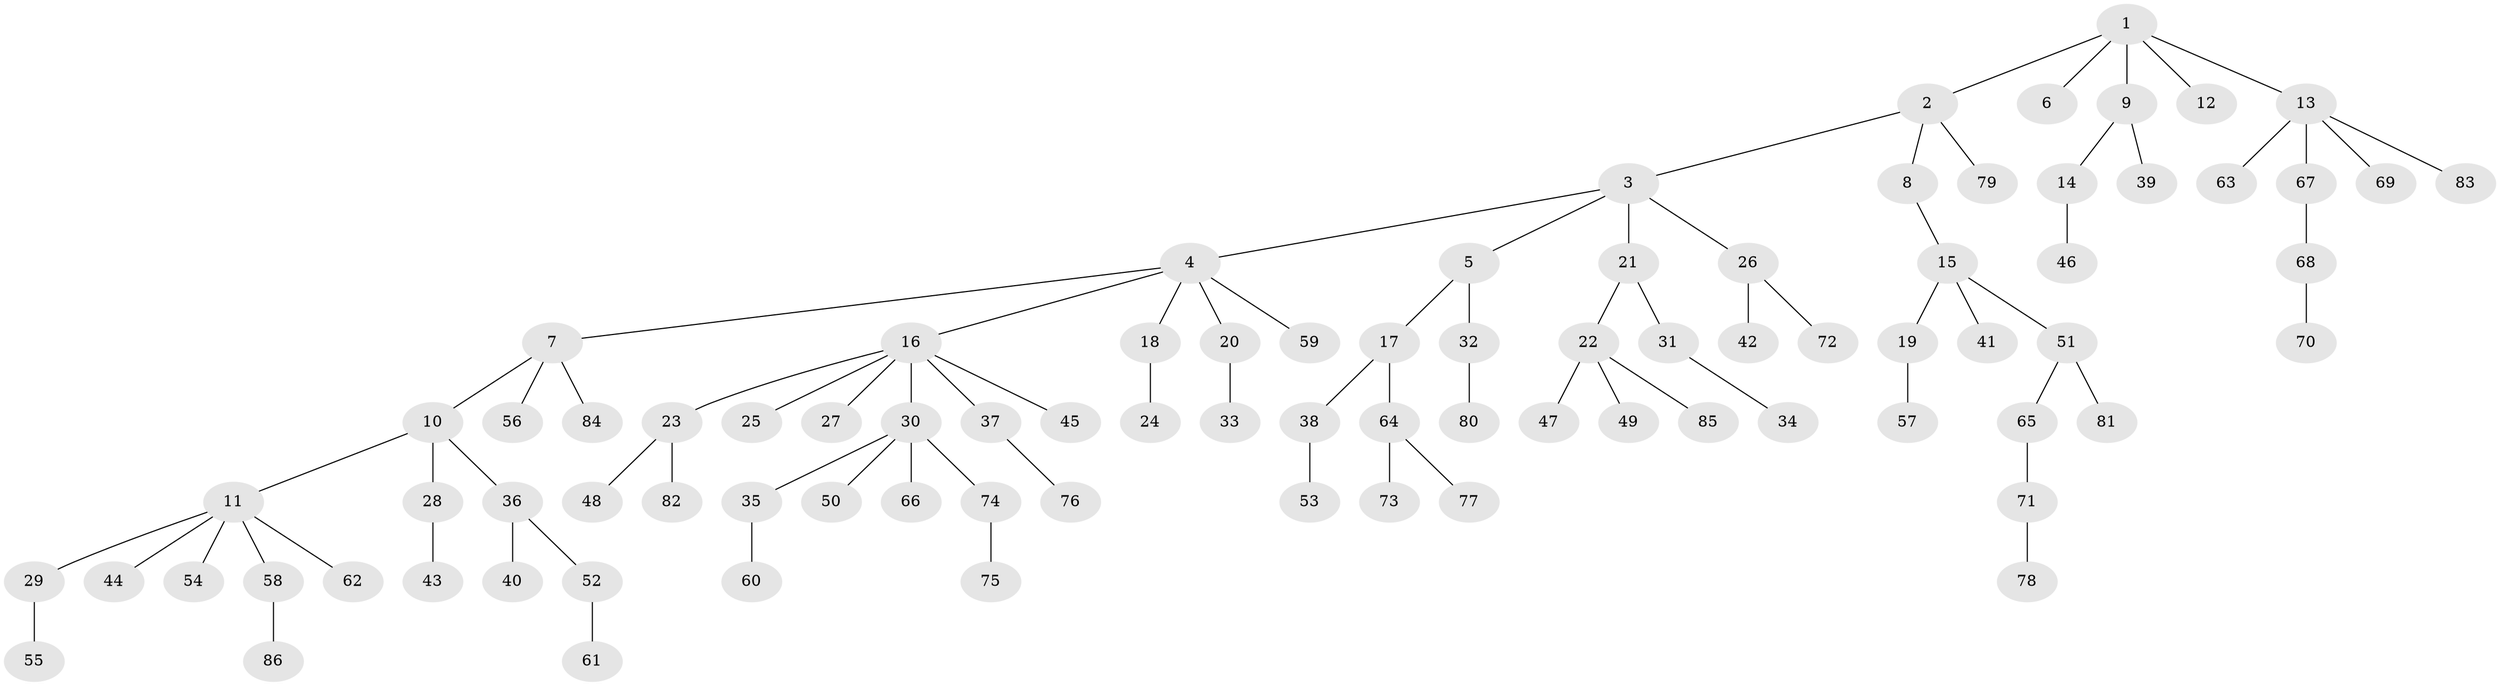 // coarse degree distribution, {8: 0.015873015873015872, 3: 0.07936507936507936, 5: 0.047619047619047616, 11: 0.015873015873015872, 4: 0.047619047619047616, 1: 0.5873015873015873, 2: 0.20634920634920634}
// Generated by graph-tools (version 1.1) at 2025/42/03/06/25 10:42:04]
// undirected, 86 vertices, 85 edges
graph export_dot {
graph [start="1"]
  node [color=gray90,style=filled];
  1;
  2;
  3;
  4;
  5;
  6;
  7;
  8;
  9;
  10;
  11;
  12;
  13;
  14;
  15;
  16;
  17;
  18;
  19;
  20;
  21;
  22;
  23;
  24;
  25;
  26;
  27;
  28;
  29;
  30;
  31;
  32;
  33;
  34;
  35;
  36;
  37;
  38;
  39;
  40;
  41;
  42;
  43;
  44;
  45;
  46;
  47;
  48;
  49;
  50;
  51;
  52;
  53;
  54;
  55;
  56;
  57;
  58;
  59;
  60;
  61;
  62;
  63;
  64;
  65;
  66;
  67;
  68;
  69;
  70;
  71;
  72;
  73;
  74;
  75;
  76;
  77;
  78;
  79;
  80;
  81;
  82;
  83;
  84;
  85;
  86;
  1 -- 2;
  1 -- 6;
  1 -- 9;
  1 -- 12;
  1 -- 13;
  2 -- 3;
  2 -- 8;
  2 -- 79;
  3 -- 4;
  3 -- 5;
  3 -- 21;
  3 -- 26;
  4 -- 7;
  4 -- 16;
  4 -- 18;
  4 -- 20;
  4 -- 59;
  5 -- 17;
  5 -- 32;
  7 -- 10;
  7 -- 56;
  7 -- 84;
  8 -- 15;
  9 -- 14;
  9 -- 39;
  10 -- 11;
  10 -- 28;
  10 -- 36;
  11 -- 29;
  11 -- 44;
  11 -- 54;
  11 -- 58;
  11 -- 62;
  13 -- 63;
  13 -- 67;
  13 -- 69;
  13 -- 83;
  14 -- 46;
  15 -- 19;
  15 -- 41;
  15 -- 51;
  16 -- 23;
  16 -- 25;
  16 -- 27;
  16 -- 30;
  16 -- 37;
  16 -- 45;
  17 -- 38;
  17 -- 64;
  18 -- 24;
  19 -- 57;
  20 -- 33;
  21 -- 22;
  21 -- 31;
  22 -- 47;
  22 -- 49;
  22 -- 85;
  23 -- 48;
  23 -- 82;
  26 -- 42;
  26 -- 72;
  28 -- 43;
  29 -- 55;
  30 -- 35;
  30 -- 50;
  30 -- 66;
  30 -- 74;
  31 -- 34;
  32 -- 80;
  35 -- 60;
  36 -- 40;
  36 -- 52;
  37 -- 76;
  38 -- 53;
  51 -- 65;
  51 -- 81;
  52 -- 61;
  58 -- 86;
  64 -- 73;
  64 -- 77;
  65 -- 71;
  67 -- 68;
  68 -- 70;
  71 -- 78;
  74 -- 75;
}
